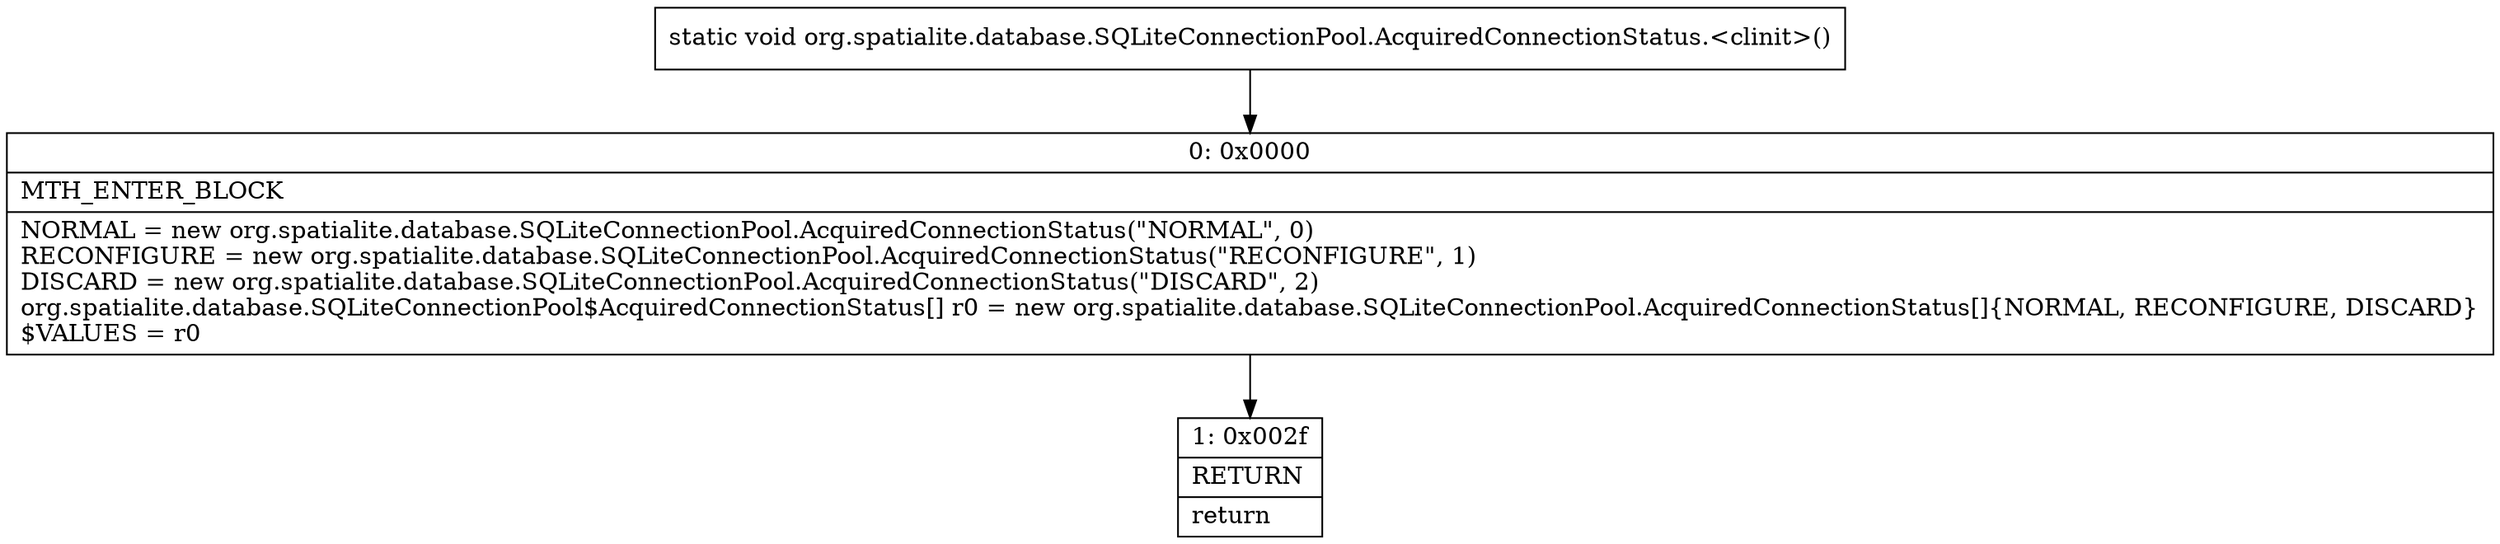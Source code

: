 digraph "CFG fororg.spatialite.database.SQLiteConnectionPool.AcquiredConnectionStatus.\<clinit\>()V" {
Node_0 [shape=record,label="{0\:\ 0x0000|MTH_ENTER_BLOCK\l|NORMAL = new org.spatialite.database.SQLiteConnectionPool.AcquiredConnectionStatus(\"NORMAL\", 0)\lRECONFIGURE = new org.spatialite.database.SQLiteConnectionPool.AcquiredConnectionStatus(\"RECONFIGURE\", 1)\lDISCARD = new org.spatialite.database.SQLiteConnectionPool.AcquiredConnectionStatus(\"DISCARD\", 2)\lorg.spatialite.database.SQLiteConnectionPool$AcquiredConnectionStatus[] r0 = new org.spatialite.database.SQLiteConnectionPool.AcquiredConnectionStatus[]\{NORMAL, RECONFIGURE, DISCARD\}\l$VALUES = r0\l}"];
Node_1 [shape=record,label="{1\:\ 0x002f|RETURN\l|return\l}"];
MethodNode[shape=record,label="{static void org.spatialite.database.SQLiteConnectionPool.AcquiredConnectionStatus.\<clinit\>() }"];
MethodNode -> Node_0;
Node_0 -> Node_1;
}

